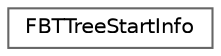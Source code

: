 digraph "Graphical Class Hierarchy"
{
 // INTERACTIVE_SVG=YES
 // LATEX_PDF_SIZE
  bgcolor="transparent";
  edge [fontname=Helvetica,fontsize=10,labelfontname=Helvetica,labelfontsize=10];
  node [fontname=Helvetica,fontsize=10,shape=box,height=0.2,width=0.4];
  rankdir="LR";
  Node0 [id="Node000000",label="FBTTreeStartInfo",height=0.2,width=0.4,color="grey40", fillcolor="white", style="filled",URL="$d3/d2c/structFBTTreeStartInfo.html",tooltip=" "];
}
